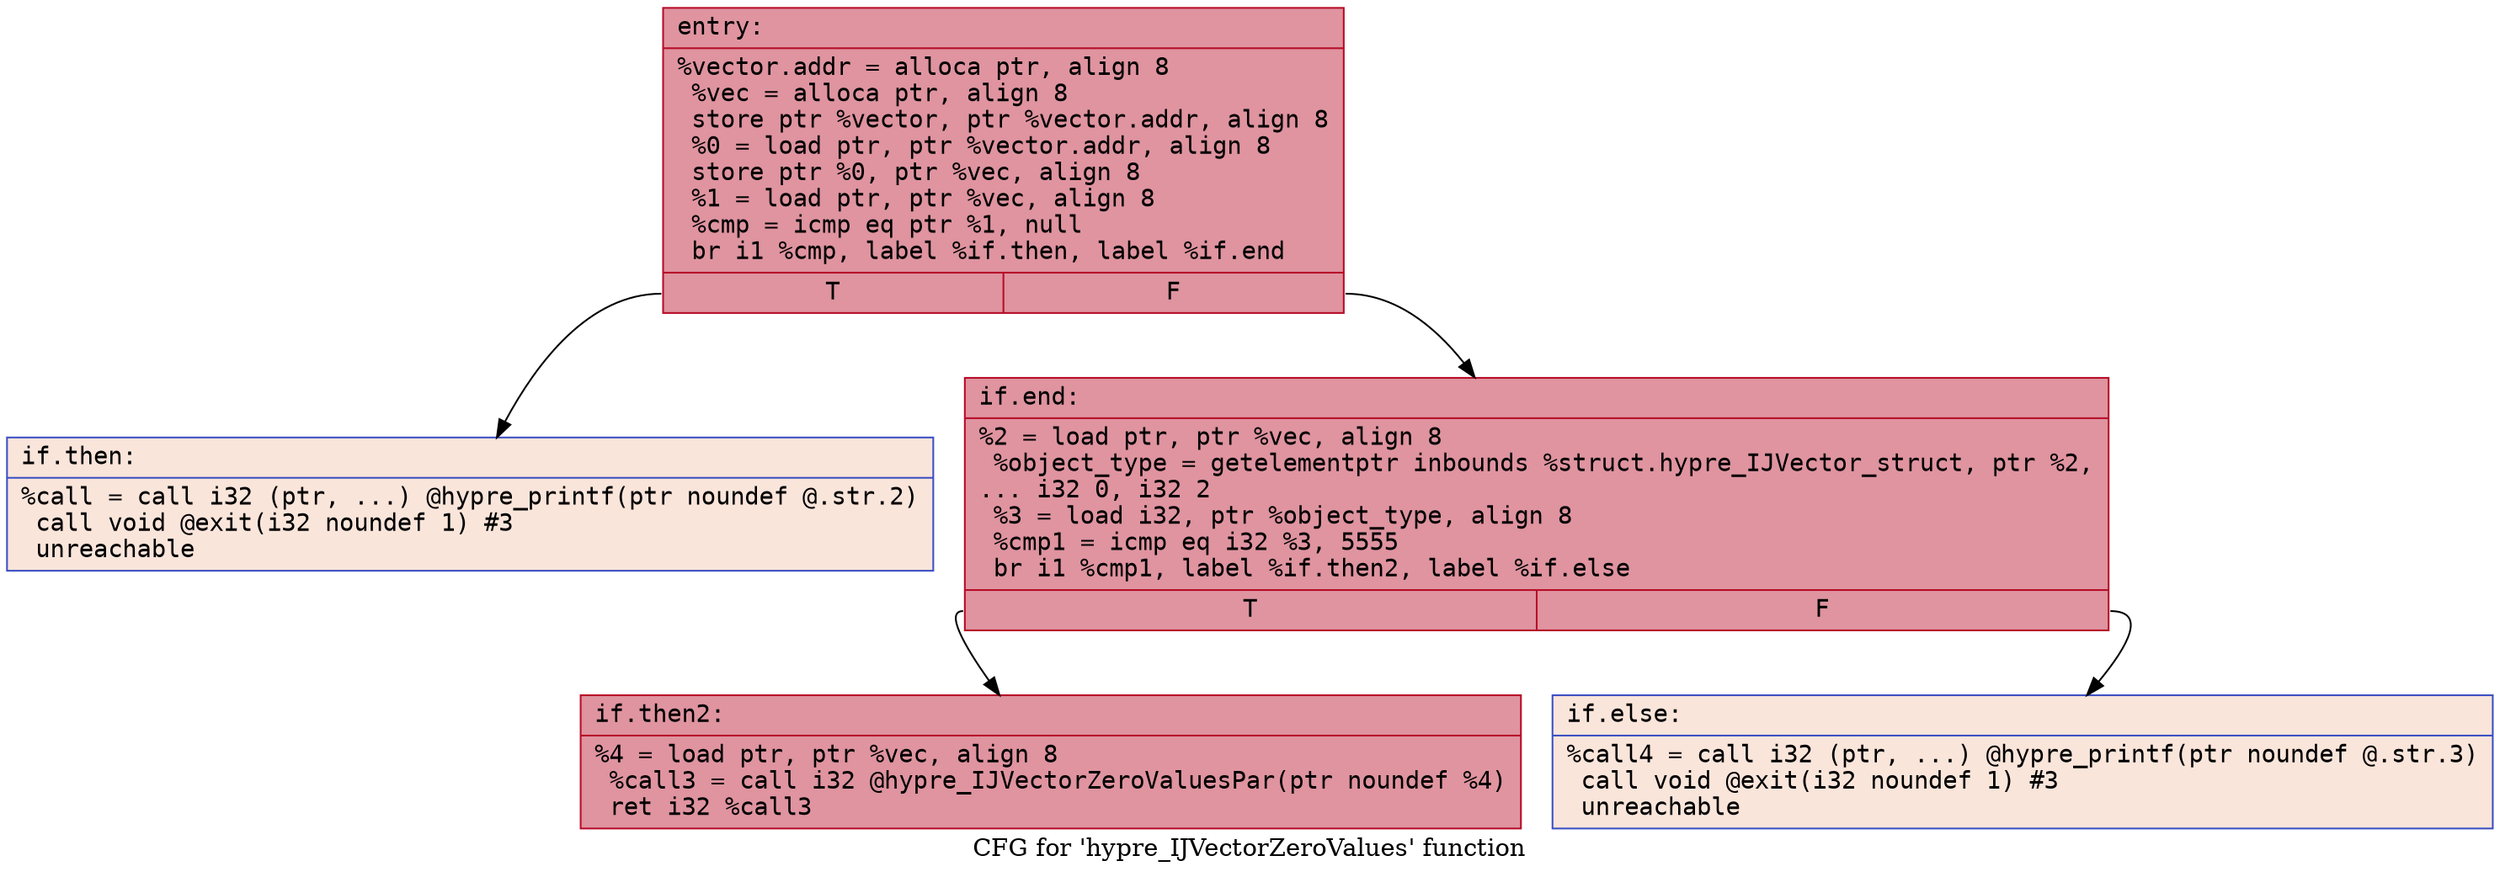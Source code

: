 digraph "CFG for 'hypre_IJVectorZeroValues' function" {
	label="CFG for 'hypre_IJVectorZeroValues' function";

	Node0x5570d05b5480 [shape=record,color="#b70d28ff", style=filled, fillcolor="#b70d2870" fontname="Courier",label="{entry:\l|  %vector.addr = alloca ptr, align 8\l  %vec = alloca ptr, align 8\l  store ptr %vector, ptr %vector.addr, align 8\l  %0 = load ptr, ptr %vector.addr, align 8\l  store ptr %0, ptr %vec, align 8\l  %1 = load ptr, ptr %vec, align 8\l  %cmp = icmp eq ptr %1, null\l  br i1 %cmp, label %if.then, label %if.end\l|{<s0>T|<s1>F}}"];
	Node0x5570d05b5480:s0 -> Node0x5570d05b5740[tooltip="entry -> if.then\nProbability 0.00%" ];
	Node0x5570d05b5480:s1 -> Node0x5570d05b57b0[tooltip="entry -> if.end\nProbability 100.00%" ];
	Node0x5570d05b5740 [shape=record,color="#3d50c3ff", style=filled, fillcolor="#f4c5ad70" fontname="Courier",label="{if.then:\l|  %call = call i32 (ptr, ...) @hypre_printf(ptr noundef @.str.2)\l  call void @exit(i32 noundef 1) #3\l  unreachable\l}"];
	Node0x5570d05b57b0 [shape=record,color="#b70d28ff", style=filled, fillcolor="#b70d2870" fontname="Courier",label="{if.end:\l|  %2 = load ptr, ptr %vec, align 8\l  %object_type = getelementptr inbounds %struct.hypre_IJVector_struct, ptr %2,\l... i32 0, i32 2\l  %3 = load i32, ptr %object_type, align 8\l  %cmp1 = icmp eq i32 %3, 5555\l  br i1 %cmp1, label %if.then2, label %if.else\l|{<s0>T|<s1>F}}"];
	Node0x5570d05b57b0:s0 -> Node0x5570d05b5de0[tooltip="if.end -> if.then2\nProbability 100.00%" ];
	Node0x5570d05b57b0:s1 -> Node0x5570d05b5e60[tooltip="if.end -> if.else\nProbability 0.00%" ];
	Node0x5570d05b5de0 [shape=record,color="#b70d28ff", style=filled, fillcolor="#b70d2870" fontname="Courier",label="{if.then2:\l|  %4 = load ptr, ptr %vec, align 8\l  %call3 = call i32 @hypre_IJVectorZeroValuesPar(ptr noundef %4)\l  ret i32 %call3\l}"];
	Node0x5570d05b5e60 [shape=record,color="#3d50c3ff", style=filled, fillcolor="#f4c5ad70" fontname="Courier",label="{if.else:\l|  %call4 = call i32 (ptr, ...) @hypre_printf(ptr noundef @.str.3)\l  call void @exit(i32 noundef 1) #3\l  unreachable\l}"];
}
